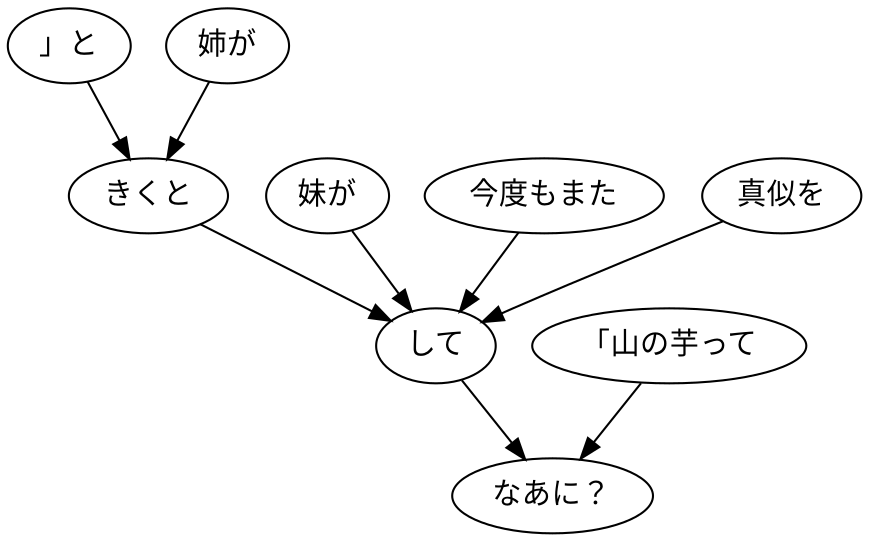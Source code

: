 digraph graph2985 {
	node0 [label="」と"];
	node1 [label="姉が"];
	node2 [label="きくと"];
	node3 [label="妹が"];
	node4 [label="今度もまた"];
	node5 [label="真似を"];
	node6 [label="して"];
	node7 [label="「山の芋って"];
	node8 [label="なあに？"];
	node0 -> node2;
	node1 -> node2;
	node2 -> node6;
	node3 -> node6;
	node4 -> node6;
	node5 -> node6;
	node6 -> node8;
	node7 -> node8;
}
